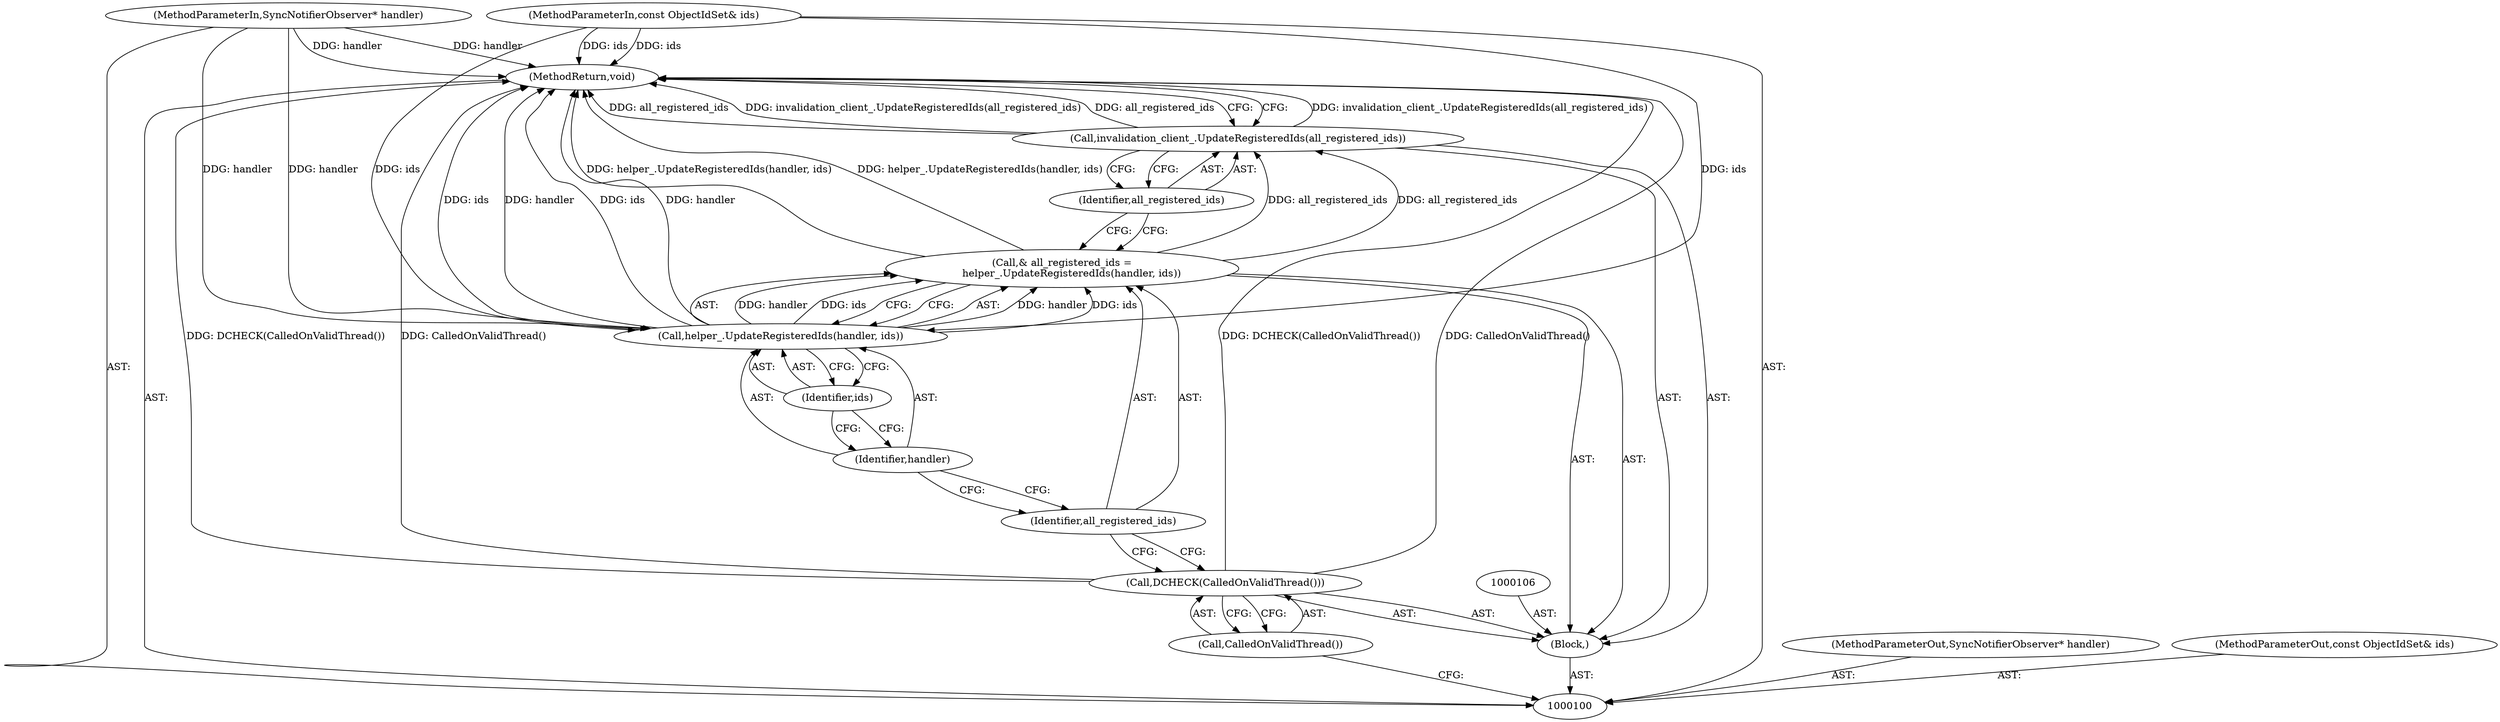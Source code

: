 digraph "0_Chrome_8a50f99c25fb70ff43aaa82b6f9569db383f0ca8_18" {
"1000114" [label="(MethodReturn,void)"];
"1000101" [label="(MethodParameterIn,SyncNotifierObserver* handler)"];
"1000140" [label="(MethodParameterOut,SyncNotifierObserver* handler)"];
"1000102" [label="(MethodParameterIn,const ObjectIdSet& ids)"];
"1000141" [label="(MethodParameterOut,const ObjectIdSet& ids)"];
"1000103" [label="(Block,)"];
"1000105" [label="(Call,CalledOnValidThread())"];
"1000104" [label="(Call,DCHECK(CalledOnValidThread()))"];
"1000107" [label="(Call,& all_registered_ids =\n      helper_.UpdateRegisteredIds(handler, ids))"];
"1000108" [label="(Identifier,all_registered_ids)"];
"1000110" [label="(Identifier,handler)"];
"1000111" [label="(Identifier,ids)"];
"1000109" [label="(Call,helper_.UpdateRegisteredIds(handler, ids))"];
"1000112" [label="(Call,invalidation_client_.UpdateRegisteredIds(all_registered_ids))"];
"1000113" [label="(Identifier,all_registered_ids)"];
"1000114" -> "1000100"  [label="AST: "];
"1000114" -> "1000112"  [label="CFG: "];
"1000104" -> "1000114"  [label="DDG: DCHECK(CalledOnValidThread())"];
"1000104" -> "1000114"  [label="DDG: CalledOnValidThread()"];
"1000109" -> "1000114"  [label="DDG: ids"];
"1000109" -> "1000114"  [label="DDG: handler"];
"1000107" -> "1000114"  [label="DDG: helper_.UpdateRegisteredIds(handler, ids)"];
"1000102" -> "1000114"  [label="DDG: ids"];
"1000112" -> "1000114"  [label="DDG: invalidation_client_.UpdateRegisteredIds(all_registered_ids)"];
"1000112" -> "1000114"  [label="DDG: all_registered_ids"];
"1000101" -> "1000114"  [label="DDG: handler"];
"1000101" -> "1000100"  [label="AST: "];
"1000101" -> "1000114"  [label="DDG: handler"];
"1000101" -> "1000109"  [label="DDG: handler"];
"1000140" -> "1000100"  [label="AST: "];
"1000102" -> "1000100"  [label="AST: "];
"1000102" -> "1000114"  [label="DDG: ids"];
"1000102" -> "1000109"  [label="DDG: ids"];
"1000141" -> "1000100"  [label="AST: "];
"1000103" -> "1000100"  [label="AST: "];
"1000104" -> "1000103"  [label="AST: "];
"1000106" -> "1000103"  [label="AST: "];
"1000107" -> "1000103"  [label="AST: "];
"1000112" -> "1000103"  [label="AST: "];
"1000105" -> "1000104"  [label="AST: "];
"1000105" -> "1000100"  [label="CFG: "];
"1000104" -> "1000105"  [label="CFG: "];
"1000104" -> "1000103"  [label="AST: "];
"1000104" -> "1000105"  [label="CFG: "];
"1000105" -> "1000104"  [label="AST: "];
"1000108" -> "1000104"  [label="CFG: "];
"1000104" -> "1000114"  [label="DDG: DCHECK(CalledOnValidThread())"];
"1000104" -> "1000114"  [label="DDG: CalledOnValidThread()"];
"1000107" -> "1000103"  [label="AST: "];
"1000107" -> "1000109"  [label="CFG: "];
"1000108" -> "1000107"  [label="AST: "];
"1000109" -> "1000107"  [label="AST: "];
"1000113" -> "1000107"  [label="CFG: "];
"1000107" -> "1000114"  [label="DDG: helper_.UpdateRegisteredIds(handler, ids)"];
"1000109" -> "1000107"  [label="DDG: handler"];
"1000109" -> "1000107"  [label="DDG: ids"];
"1000107" -> "1000112"  [label="DDG: all_registered_ids"];
"1000108" -> "1000107"  [label="AST: "];
"1000108" -> "1000104"  [label="CFG: "];
"1000110" -> "1000108"  [label="CFG: "];
"1000110" -> "1000109"  [label="AST: "];
"1000110" -> "1000108"  [label="CFG: "];
"1000111" -> "1000110"  [label="CFG: "];
"1000111" -> "1000109"  [label="AST: "];
"1000111" -> "1000110"  [label="CFG: "];
"1000109" -> "1000111"  [label="CFG: "];
"1000109" -> "1000107"  [label="AST: "];
"1000109" -> "1000111"  [label="CFG: "];
"1000110" -> "1000109"  [label="AST: "];
"1000111" -> "1000109"  [label="AST: "];
"1000107" -> "1000109"  [label="CFG: "];
"1000109" -> "1000114"  [label="DDG: ids"];
"1000109" -> "1000114"  [label="DDG: handler"];
"1000109" -> "1000107"  [label="DDG: handler"];
"1000109" -> "1000107"  [label="DDG: ids"];
"1000101" -> "1000109"  [label="DDG: handler"];
"1000102" -> "1000109"  [label="DDG: ids"];
"1000112" -> "1000103"  [label="AST: "];
"1000112" -> "1000113"  [label="CFG: "];
"1000113" -> "1000112"  [label="AST: "];
"1000114" -> "1000112"  [label="CFG: "];
"1000112" -> "1000114"  [label="DDG: invalidation_client_.UpdateRegisteredIds(all_registered_ids)"];
"1000112" -> "1000114"  [label="DDG: all_registered_ids"];
"1000107" -> "1000112"  [label="DDG: all_registered_ids"];
"1000113" -> "1000112"  [label="AST: "];
"1000113" -> "1000107"  [label="CFG: "];
"1000112" -> "1000113"  [label="CFG: "];
}
